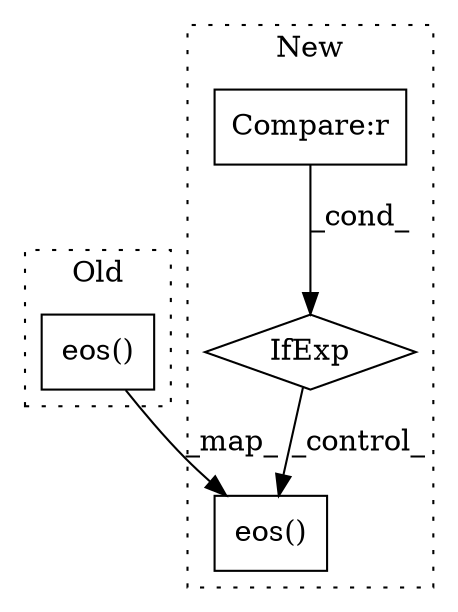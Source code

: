 digraph G {
subgraph cluster0 {
1 [label="eos()" a="75" s="2124" l="14" shape="box"];
label = "Old";
style="dotted";
}
subgraph cluster1 {
2 [label="eos()" a="75" s="2141" l="14" shape="box"];
3 [label="Compare:r" a="40" s="2159" l="11" shape="box"];
4 [label="IfExp" a="51" s="2155,2170" l="4,6" shape="diamond"];
label = "New";
style="dotted";
}
1 -> 2 [label="_map_"];
3 -> 4 [label="_cond_"];
4 -> 2 [label="_control_"];
}